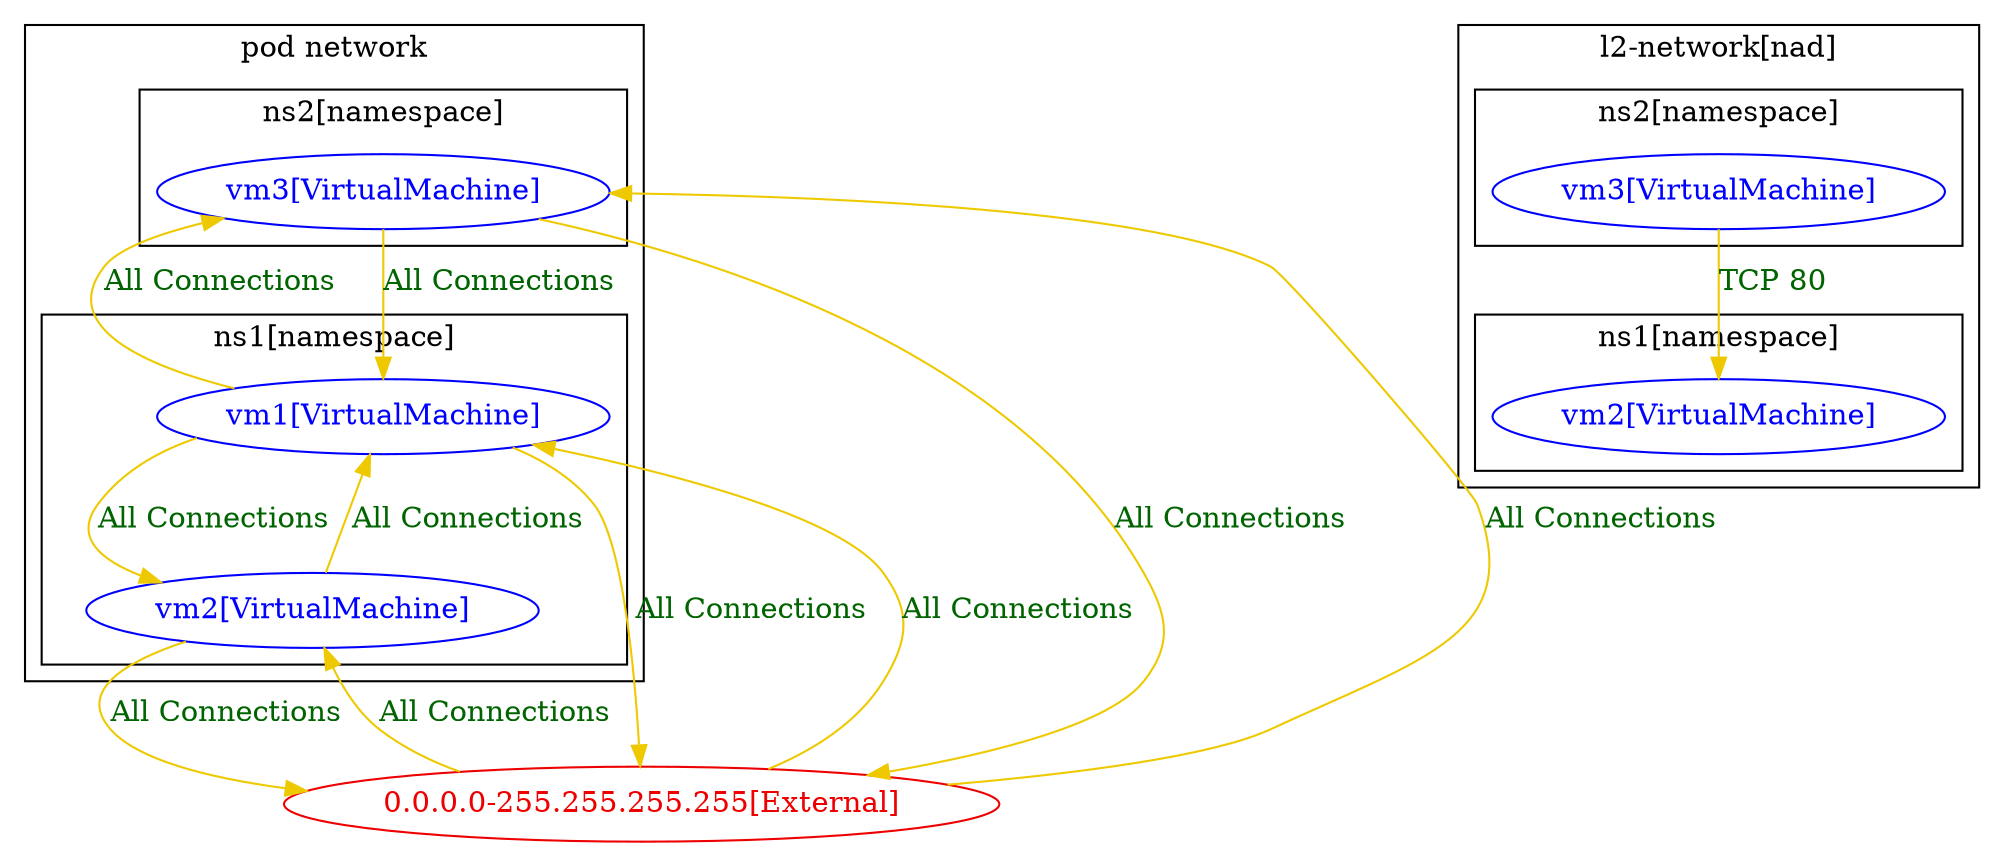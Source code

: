 digraph {
	subgraph "cluster_pod_network" {
	label="pod network"
	subgraph "cluster_ns1[namespace]" {
		color="black"
		fontcolor="black"
		"ns1/vm1[VirtualMachine]" [label="vm1[VirtualMachine]" color="blue" fontcolor="blue"]
		"ns1/vm2[VirtualMachine]" [label="vm2[VirtualMachine]" color="blue" fontcolor="blue"]
		label="ns1[namespace]"
	}
	subgraph "cluster_ns2[namespace]" {
		color="black"
		fontcolor="black"
		"ns2/vm3[VirtualMachine]" [label="vm3[VirtualMachine]" color="blue" fontcolor="blue"]
		label="ns2[namespace]"
	}
	}
	subgraph "cluster_l2-network" {
	label="l2-network[nad]"
	subgraph "cluster_ns1[namespace]" {
		color="black"
		fontcolor="black"
		"ns1/vm2[VirtualMachine]l2-network" [label="vm2[VirtualMachine]" color="blue" fontcolor="blue"]
		label="ns1[namespace]"
	}
	subgraph "cluster_ns2[namespace]" {
		color="black"
		fontcolor="black"
		"ns2/vm3[VirtualMachine]l2-network" [label="vm3[VirtualMachine]" color="blue" fontcolor="blue"]
		label="ns2[namespace]"
	}
	}
	"0.0.0.0-255.255.255.255[External]" [label="0.0.0.0-255.255.255.255[External]" color="red2" fontcolor="red2"]
	"0.0.0.0-255.255.255.255[External]" -> "ns1/vm1[VirtualMachine]" [label="All Connections" color="gold2" fontcolor="darkgreen" weight=0.5]
	"0.0.0.0-255.255.255.255[External]" -> "ns1/vm2[VirtualMachine]" [label="All Connections" color="gold2" fontcolor="darkgreen" weight=0.5]
	"0.0.0.0-255.255.255.255[External]" -> "ns2/vm3[VirtualMachine]" [label="All Connections" color="gold2" fontcolor="darkgreen" weight=0.5]
	"ns1/vm1[VirtualMachine]" -> "0.0.0.0-255.255.255.255[External]" [label="All Connections" color="gold2" fontcolor="darkgreen" weight=1]
	"ns1/vm1[VirtualMachine]" -> "ns1/vm2[VirtualMachine]" [label="All Connections" color="gold2" fontcolor="darkgreen" weight=0.5]
	"ns1/vm1[VirtualMachine]" -> "ns2/vm3[VirtualMachine]" [label="All Connections" color="gold2" fontcolor="darkgreen" weight=0.5]
	"ns1/vm2[VirtualMachine]" -> "0.0.0.0-255.255.255.255[External]" [label="All Connections" color="gold2" fontcolor="darkgreen" weight=1]
	"ns1/vm2[VirtualMachine]" -> "ns1/vm1[VirtualMachine]" [label="All Connections" color="gold2" fontcolor="darkgreen" weight=1]
	"ns2/vm3[VirtualMachine]" -> "0.0.0.0-255.255.255.255[External]" [label="All Connections" color="gold2" fontcolor="darkgreen" weight=1]
	"ns2/vm3[VirtualMachine]" -> "ns1/vm1[VirtualMachine]" [label="All Connections" color="gold2" fontcolor="darkgreen" weight=1]
	"ns2/vm3[VirtualMachine]l2-network" -> "ns1/vm2[VirtualMachine]l2-network" [label="TCP 80" color="gold2" fontcolor="darkgreen" weight=1]
}
